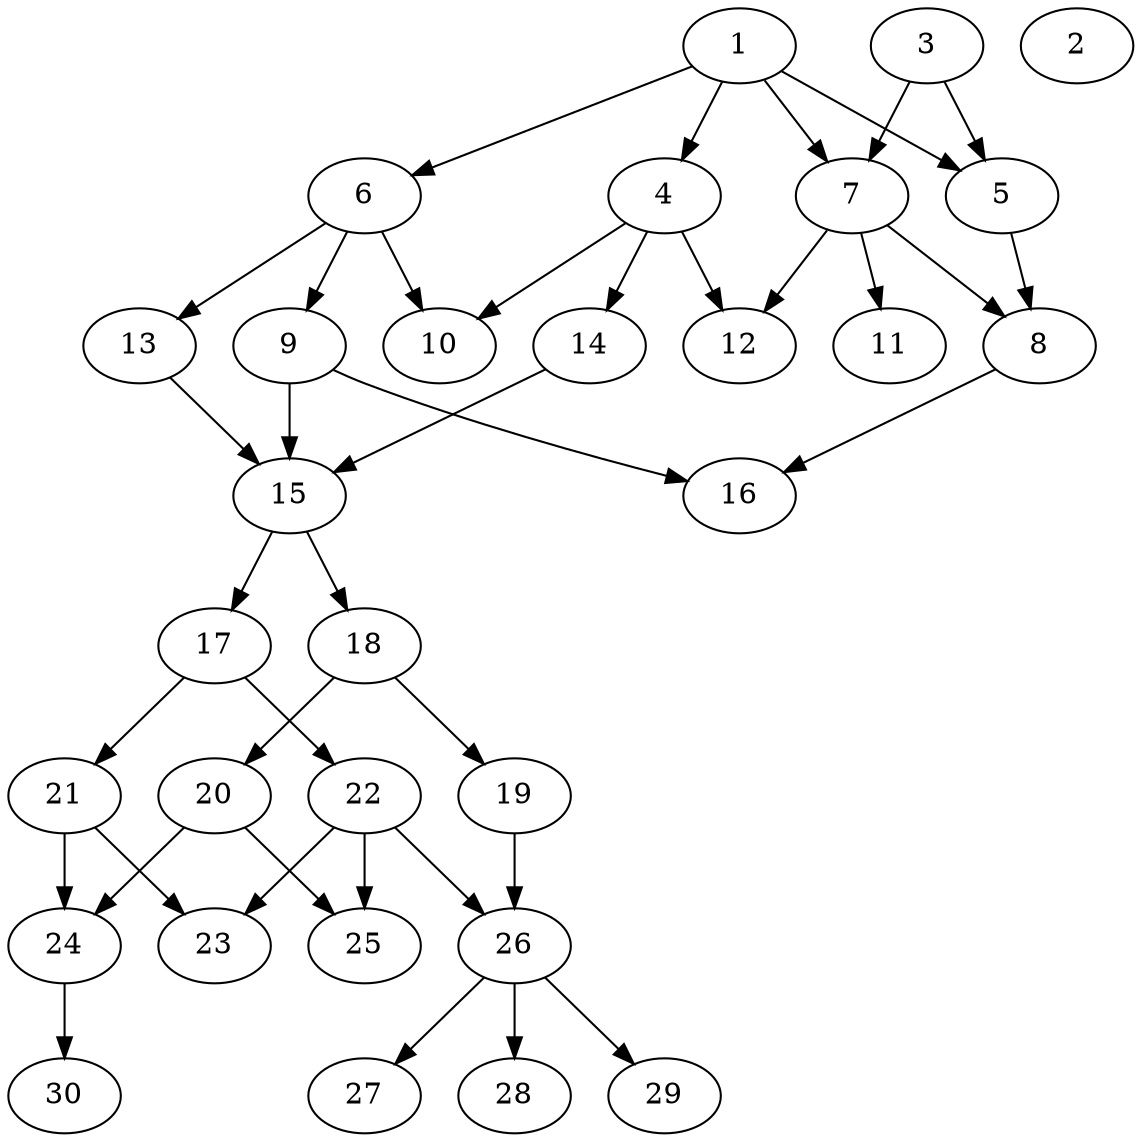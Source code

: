 // DAG automatically generated by daggen at Fri Jul 29 10:40:32 2022
// daggen.exe --dot -n 30 --ccr 0.5 --fat 0.5 --regular 0.5 --density 0.5 -o data\30/random_30_69.gv 
digraph G {
  1 [compute_size="134217728000", trans_size="313742", result_size="1024", ram="584480",alpha="0.01"]
  1 -> 4 [size ="1024"]
  1 -> 5 [size ="1024"]
  1 -> 6 [size ="1024"]
  1 -> 7 [size ="1024"]
  2 [compute_size="8589934592", trans_size="984479", result_size="0", ram="39875600",alpha="0.17"]
  3 [compute_size="701744823917", trans_size="625534", result_size="54272", ram="6514976",alpha="0.06"]
  3 -> 5 [size ="54272"]
  3 -> 7 [size ="54272"]
  4 [compute_size="368293445632", trans_size="203962", result_size="9216", ram="18330032",alpha="0.14"]
  4 -> 10 [size ="9216"]
  4 -> 12 [size ="9216"]
  4 -> 14 [size ="9216"]
  5 [compute_size="15955867648", trans_size="383146", result_size="9216", ram="27659792",alpha="0.12"]
  5 -> 8 [size ="9216"]
  6 [compute_size="1924300800", trans_size="1029970", result_size="1024", ram="26189840",alpha="0.20"]
  6 -> 9 [size ="1024"]
  6 -> 10 [size ="1024"]
  6 -> 13 [size ="1024"]
  7 [compute_size="368293445632", trans_size="748198", result_size="9216", ram="967808",alpha="0.03"]
  7 -> 8 [size ="9216"]
  7 -> 11 [size ="9216"]
  7 -> 12 [size ="9216"]
  8 [compute_size="5917933568", trans_size="119596", result_size="74752", ram="41638592",alpha="0.11"]
  8 -> 16 [size ="74752"]
  9 [compute_size="18586755072", trans_size="402839", result_size="13312", ram="21482192",alpha="0.11"]
  9 -> 15 [size ="13312"]
  9 -> 16 [size ="13312"]
  10 [compute_size="1073741824000", trans_size="442864", result_size="0", ram="13221632",alpha="0.06"]
  11 [compute_size="41467920384", trans_size="322726", result_size="0", ram="28646624",alpha="0.04"]
  12 [compute_size="47182848000", trans_size="28134", result_size="0", ram="8072048",alpha="0.16"]
  13 [compute_size="570717597584", trans_size="171673", result_size="9216", ram="11336672",alpha="0.09"]
  13 -> 15 [size ="9216"]
  14 [compute_size="833691582464", trans_size="629690", result_size="91136", ram="45954992",alpha="0.02"]
  14 -> 15 [size ="91136"]
  15 [compute_size="4704878592", trans_size="99520", result_size="29696", ram="32555936",alpha="0.06"]
  15 -> 17 [size ="29696"]
  15 -> 18 [size ="29696"]
  16 [compute_size="232082939692", trans_size="78324", result_size="0", ram="23050352",alpha="0.03"]
  17 [compute_size="8589934592", trans_size="250860", result_size="70656", ram="23497040",alpha="0.14"]
  17 -> 21 [size ="70656"]
  17 -> 22 [size ="70656"]
  18 [compute_size="1424949248", trans_size="691133", result_size="70656", ram="51457808",alpha="0.03"]
  18 -> 19 [size ="70656"]
  18 -> 20 [size ="70656"]
  19 [compute_size="39015628800", trans_size="242836", result_size="1024", ram="49300400",alpha="0.12"]
  19 -> 26 [size ="1024"]
  20 [compute_size="1858699264", trans_size="644075", result_size="70656", ram="9301232",alpha="0.02"]
  20 -> 24 [size ="70656"]
  20 -> 25 [size ="70656"]
  21 [compute_size="68719476736", trans_size="347437", result_size="74752", ram="10059968",alpha="0.11"]
  21 -> 23 [size ="74752"]
  21 -> 24 [size ="74752"]
  22 [compute_size="676438736896", trans_size="683557", result_size="91136", ram="28855712",alpha="0.10"]
  22 -> 23 [size ="91136"]
  22 -> 25 [size ="91136"]
  22 -> 26 [size ="91136"]
  23 [compute_size="12786171904", trans_size="351433", result_size="0", ram="50331584",alpha="0.17"]
  24 [compute_size="1073741824000", trans_size="413517", result_size="1024", ram="42804416",alpha="0.04"]
  24 -> 30 [size ="1024"]
  25 [compute_size="394709958656", trans_size="971755", result_size="0", ram="17843744",alpha="0.09"]
  26 [compute_size="817045504", trans_size="820959", result_size="70656", ram="12230048",alpha="0.20"]
  26 -> 27 [size ="70656"]
  26 -> 28 [size ="70656"]
  26 -> 29 [size ="70656"]
  27 [compute_size="97298915569", trans_size="657342", result_size="0", ram="23253104",alpha="0.07"]
  28 [compute_size="10094616576", trans_size="894359", result_size="0", ram="46450784",alpha="0.02"]
  29 [compute_size="28991029248", trans_size="1035181", result_size="0", ram="26379920",alpha="0.16"]
  30 [compute_size="6977536000", trans_size="808075", result_size="0", ram="14050064",alpha="0.00"]
}
